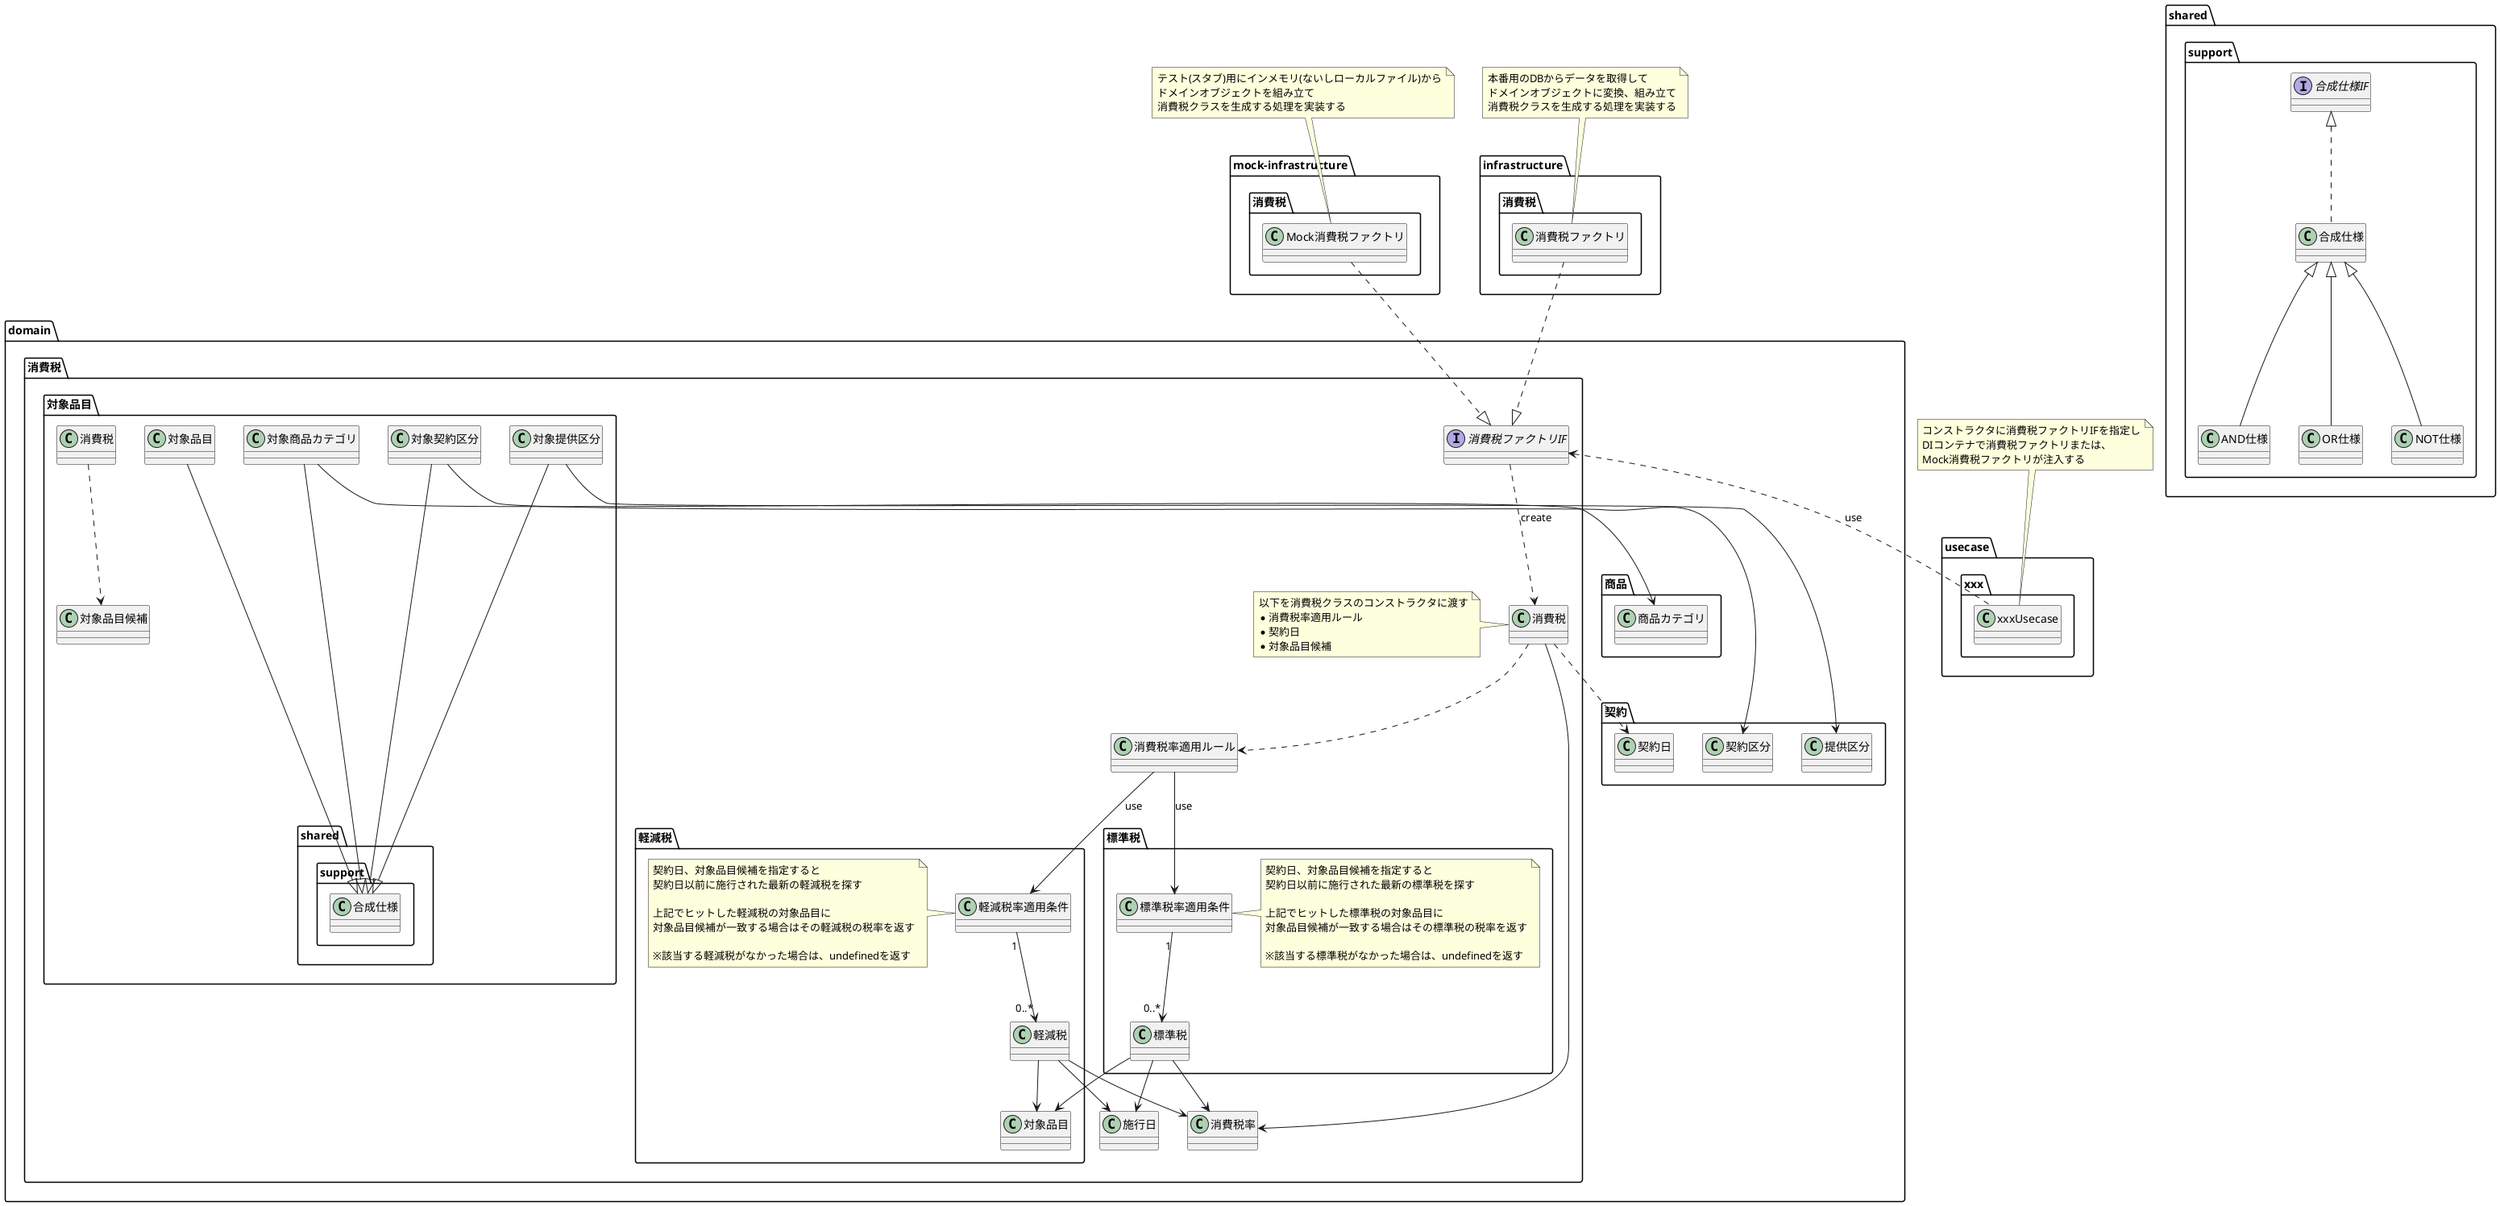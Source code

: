 
@startuml v1.0

package usecase.xxx {
    class xxxUsecase
}
note as xxxUsecaseNote
    コンストラクタに消費税ファクトリIFを指定し
    DIコンテナで消費税ファクトリまたは、
    Mock消費税ファクトリが注入する
end note
xxxUsecase .up. xxxUsecaseNote

package infrastructure.消費税 {
    class 消費税ファクトリ
}

package mock-infrastructure.消費税 {
    class Mock消費税ファクトリ
}

note as InfraFactoryNote
    本番用のDBからデータを取得して
    ドメインオブジェクトに変換、組み立て
    消費税クラスを生成する処理を実装する
end note
消費税ファクトリ .up. InfraFactoryNote

note as MockFactoryNote
    テスト(スタブ)用にインメモリ(ないしローカルファイル)から
    ドメインオブジェクトを組み立て
    消費税クラスを生成する処理を実装する
end note
Mock消費税ファクトリ .up. MockFactoryNote

package domain {

    package 契約 {
        class 契約日
        class 契約区分
        class 提供区分
    }

    package 商品 {
        class 商品カテゴリ
    }

    package 消費税 {

        消費税ファクトリIF <.. xxxUsecase: use
        消費税ファクトリIF <|.up. 消費税ファクトリ
        消費税ファクトリIF <|.up. Mock消費税ファクトリ

        interface 消費税ファクトリIF
        消費税ファクトリIF ..> 消費税 : create

        class 消費税

        note as SalesTaxNote
            以下を消費税クラスのコンストラクタに渡す
            * 消費税率適用ルール
            * 契約日
            * 対象品目候補
        end note
        消費税 .left. SalesTaxNote

        class 施行日
        class 消費税率
        class 消費税率適用ルール

        消費税 ..> 消費税率適用ルール
        消費税 ..> 契約日
        消費税 --> 消費税率

        package 軽減税 {

            class 軽減税
            class 軽減税率適用条件

            消費税率適用ルール --> 軽減税率適用条件 : use
            軽減税率適用条件 "1" --> "0..*" 軽減税

            軽減税 --> 施行日
            軽減税 --> 対象品目
            軽減税 --> 消費税率

            note as RedusedSalesTaxRateApplyCondition
                契約日、対象品目候補を指定すると
                契約日以前に施行された最新の軽減税を探す

                上記でヒットした軽減税の対象品目に
                対象品目候補が一致する場合はその軽減税の税率を返す

                ※該当する軽減税がなかった場合は、undefinedを返す
            end note
            軽減税率適用条件 .left. RedusedSalesTaxRateApplyCondition
        }

        package 標準税 {

            class 標準税
            class 標準税率適用条件

            消費税率適用ルール --> 標準税率適用条件 : use
            標準税率適用条件 "1" --> "0..*" 標準税

            標準税 --> 施行日
            標準税 --> 対象品目
            標準税 --> 消費税率

            note as StandardSalesTaxRateApplyCondition
                契約日、対象品目候補を指定すると
                契約日以前に施行された最新の標準税を探す

                上記でヒットした標準税の対象品目に
                対象品目候補が一致する場合はその標準税の税率を返す

                ※該当する標準税がなかった場合は、undefinedを返す
            end note
            標準税率適用条件 .right. StandardSalesTaxRateApplyCondition
        }

        package 対象品目 {

            class 対象品目
            class 対象契約区分
            class 対象商品カテゴリ
            class 対象提供区分
            class 対象品目候補

            shared.support.合成仕様 <|--up-- 対象品目
            shared.support.合成仕様 <|--up-- 対象契約区分
            shared.support.合成仕様 <|--up-- 対象提供区分
            shared.support.合成仕様 <|--up-- 対象商品カテゴリ

            対象契約区分 --> 契約区分
            対象提供区分 --> 提供区分
            対象商品カテゴリ --> 商品カテゴリ

            消費税 ..> 対象品目候補
        }
    }
}

package shared.support {

    interface 合成仕様IF
    class 合成仕様
    class AND仕様
    class OR仕様
    class NOT仕様

    合成仕様IF <|.. 合成仕様
    合成仕様 <|-- AND仕様
    合成仕様 <|-- OR仕様
    合成仕様 <|-- NOT仕様
}

@enduml
